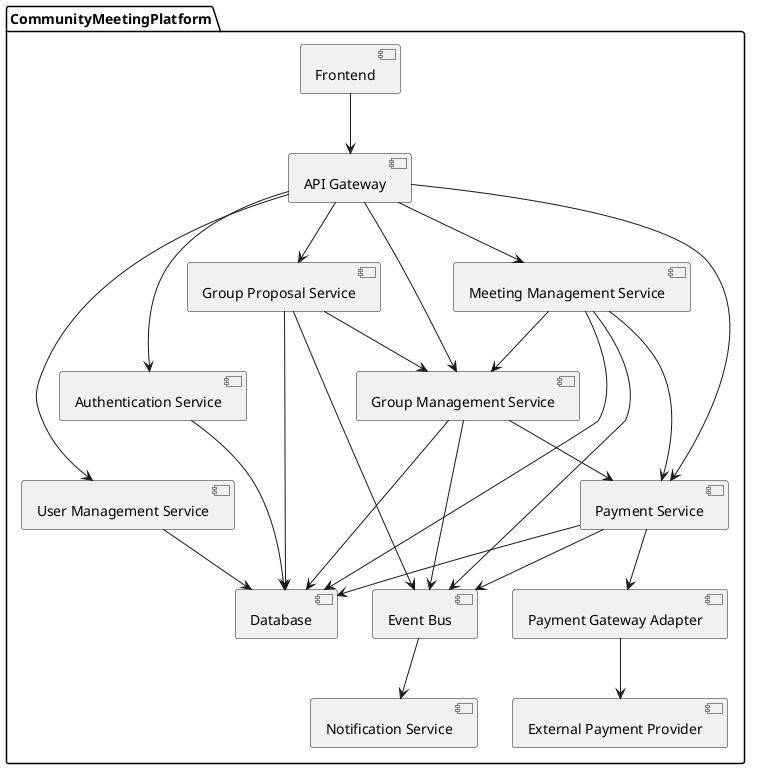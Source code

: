 @startuml
package CommunityMeetingPlatform {

[Frontend] as WebClient
[API Gateway] as APIGW

[Authentication Service] as AuthSvc
[User Management Service] as UserSvc
[Group Proposal Service] as GroupProposalSvc
[Group Management Service] as GroupMgmtSvc
[Meeting Management Service] as MeetingSvc
[Payment Service] as PaySvc
[Payment Gateway Adapter] as PayAdapter
[External Payment Provider] as ExtPay
[Notification Service] as NotiSvc
[Event Bus] as EventBus
[Database] as DB

' Frontend interactions
WebClient --> APIGW

' API Gateway routing
APIGW --> AuthSvc
APIGW --> UserSvc
APIGW --> GroupProposalSvc
APIGW --> GroupMgmtSvc
APIGW --> MeetingSvc
APIGW --> PaySvc

' Authentication & user info
AuthSvc --> DB
UserSvc --> DB

' Group creation lifecycle
GroupProposalSvc --> DB
GroupProposalSvc --> GroupMgmtSvc

' Admin approves/rejects group proposals
GroupMgmtSvc --> DB
GroupMgmtSvc --> PaySvc

' Meeting lifecycle
MeetingSvc --> DB
MeetingSvc --> GroupMgmtSvc
MeetingSvc --> PaySvc

' Payment flows
PaySvc --> DB
PaySvc --> PayAdapter
PayAdapter --> ExtPay

' Events & Notifications
GroupProposalSvc --> EventBus
GroupMgmtSvc --> EventBus
MeetingSvc --> EventBus
PaySvc --> EventBus
EventBus --> NotiSvc

}

@enduml
